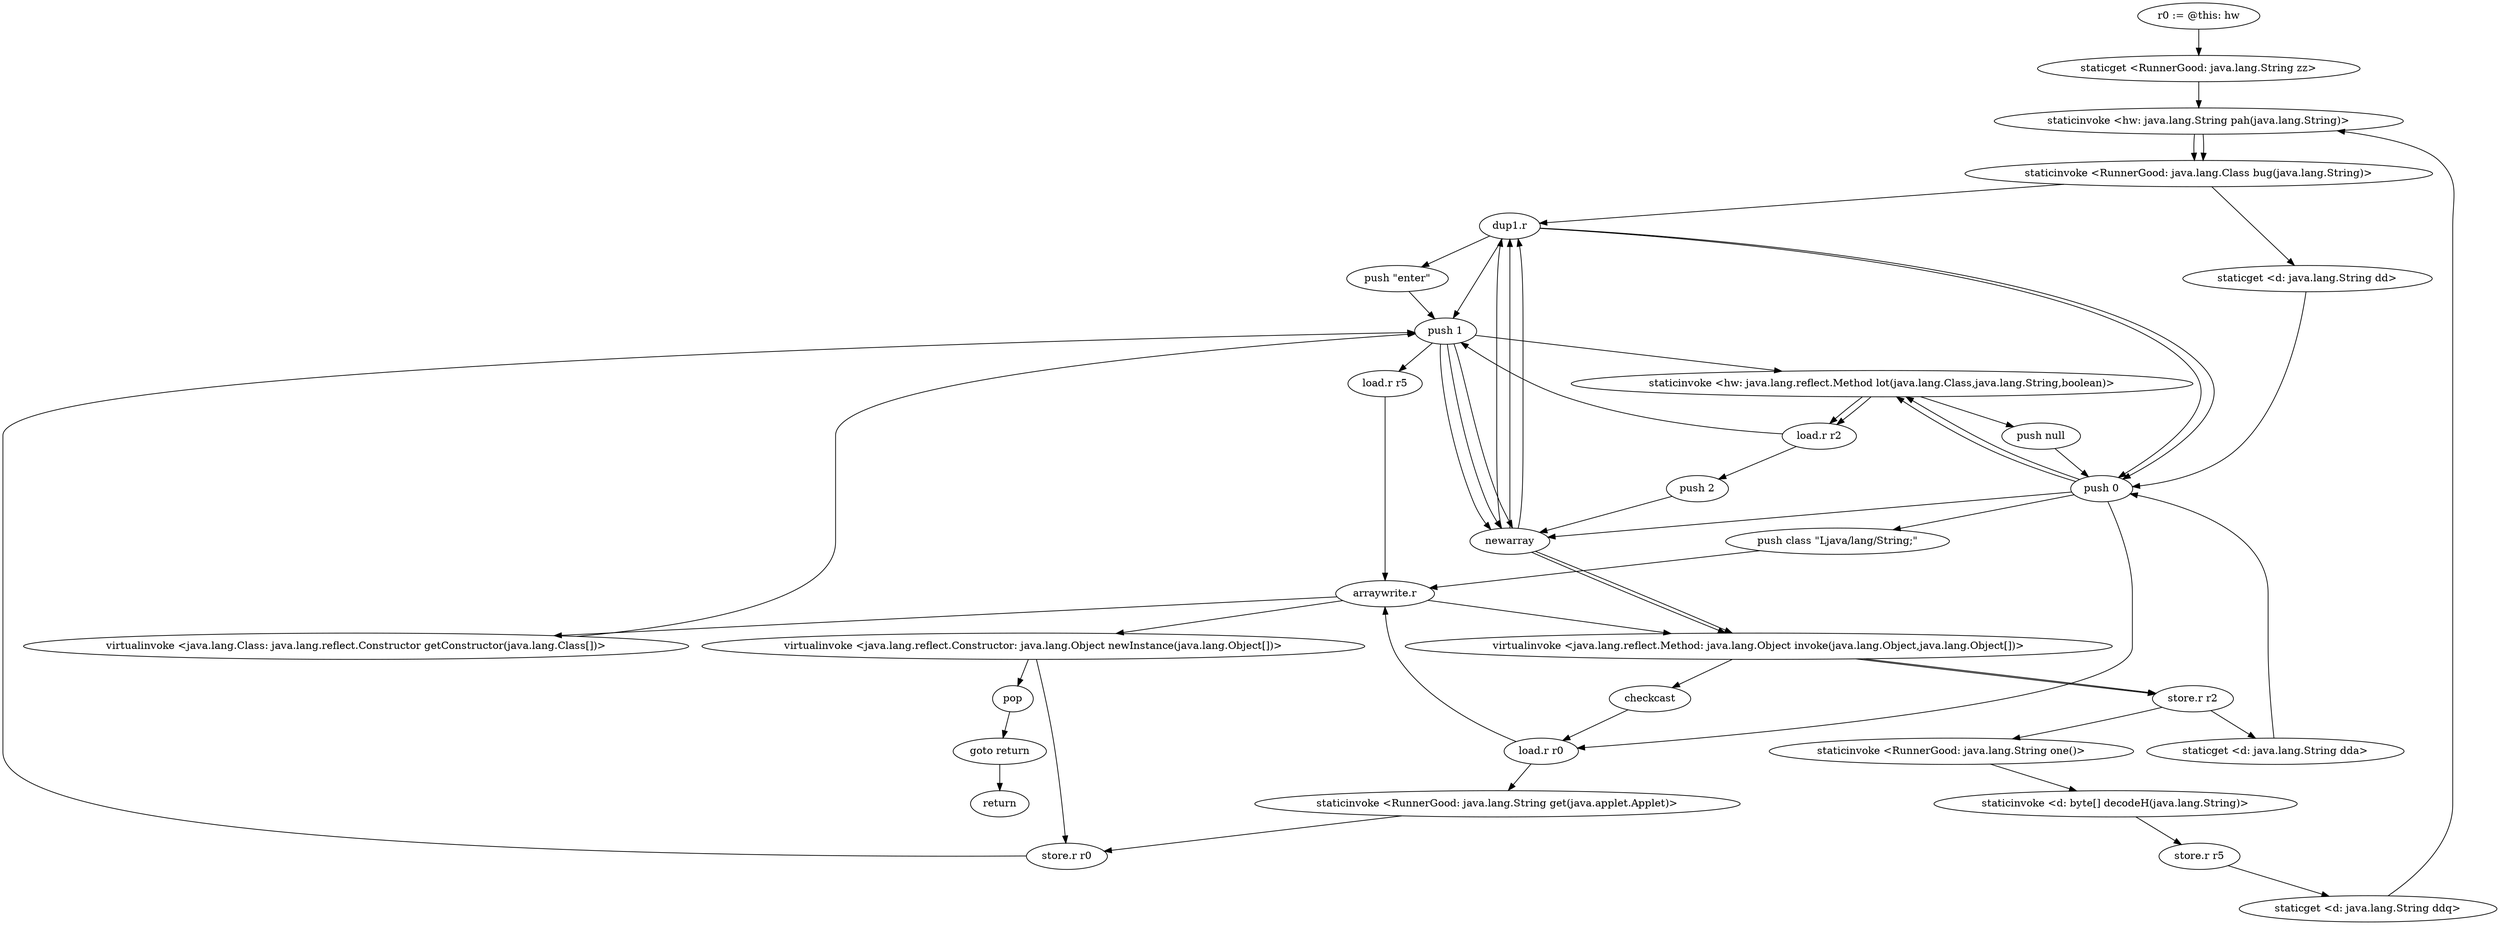 digraph "" {
    "r0 := @this: hw"
    "staticget <RunnerGood: java.lang.String zz>"
    "r0 := @this: hw"->"staticget <RunnerGood: java.lang.String zz>";
    "staticinvoke <hw: java.lang.String pah(java.lang.String)>"
    "staticget <RunnerGood: java.lang.String zz>"->"staticinvoke <hw: java.lang.String pah(java.lang.String)>";
    "staticinvoke <RunnerGood: java.lang.Class bug(java.lang.String)>"
    "staticinvoke <hw: java.lang.String pah(java.lang.String)>"->"staticinvoke <RunnerGood: java.lang.Class bug(java.lang.String)>";
    "dup1.r"
    "staticinvoke <RunnerGood: java.lang.Class bug(java.lang.String)>"->"dup1.r";
    "push \"enter\""
    "dup1.r"->"push \"enter\"";
    "push 1"
    "push \"enter\""->"push 1";
    "staticinvoke <hw: java.lang.reflect.Method lot(java.lang.Class,java.lang.String,boolean)>"
    "push 1"->"staticinvoke <hw: java.lang.reflect.Method lot(java.lang.Class,java.lang.String,boolean)>";
    "push null"
    "staticinvoke <hw: java.lang.reflect.Method lot(java.lang.Class,java.lang.String,boolean)>"->"push null";
    "push 0"
    "push null"->"push 0";
    "newarray"
    "push 0"->"newarray";
    "virtualinvoke <java.lang.reflect.Method: java.lang.Object invoke(java.lang.Object,java.lang.Object[])>"
    "newarray"->"virtualinvoke <java.lang.reflect.Method: java.lang.Object invoke(java.lang.Object,java.lang.Object[])>";
    "store.r r2"
    "virtualinvoke <java.lang.reflect.Method: java.lang.Object invoke(java.lang.Object,java.lang.Object[])>"->"store.r r2";
    "staticget <d: java.lang.String dda>"
    "store.r r2"->"staticget <d: java.lang.String dda>";
    "staticget <d: java.lang.String dda>"->"push 0";
    "push 0"->"staticinvoke <hw: java.lang.reflect.Method lot(java.lang.Class,java.lang.String,boolean)>";
    "load.r r2"
    "staticinvoke <hw: java.lang.reflect.Method lot(java.lang.Class,java.lang.String,boolean)>"->"load.r r2";
    "load.r r2"->"push 1";
    "push 1"->"newarray";
    "newarray"->"virtualinvoke <java.lang.reflect.Method: java.lang.Object invoke(java.lang.Object,java.lang.Object[])>";
    "virtualinvoke <java.lang.reflect.Method: java.lang.Object invoke(java.lang.Object,java.lang.Object[])>"->"store.r r2";
    "staticinvoke <RunnerGood: java.lang.String one()>"
    "store.r r2"->"staticinvoke <RunnerGood: java.lang.String one()>";
    "staticinvoke <d: byte[] decodeH(java.lang.String)>"
    "staticinvoke <RunnerGood: java.lang.String one()>"->"staticinvoke <d: byte[] decodeH(java.lang.String)>";
    "store.r r5"
    "staticinvoke <d: byte[] decodeH(java.lang.String)>"->"store.r r5";
    "staticget <d: java.lang.String ddq>"
    "store.r r5"->"staticget <d: java.lang.String ddq>";
    "staticget <d: java.lang.String ddq>"->"staticinvoke <hw: java.lang.String pah(java.lang.String)>";
    "staticinvoke <hw: java.lang.String pah(java.lang.String)>"->"staticinvoke <RunnerGood: java.lang.Class bug(java.lang.String)>";
    "staticget <d: java.lang.String dd>"
    "staticinvoke <RunnerGood: java.lang.Class bug(java.lang.String)>"->"staticget <d: java.lang.String dd>";
    "staticget <d: java.lang.String dd>"->"push 0";
    "push 0"->"staticinvoke <hw: java.lang.reflect.Method lot(java.lang.Class,java.lang.String,boolean)>";
    "staticinvoke <hw: java.lang.reflect.Method lot(java.lang.Class,java.lang.String,boolean)>"->"load.r r2";
    "push 2"
    "load.r r2"->"push 2";
    "push 2"->"newarray";
    "newarray"->"dup1.r";
    "dup1.r"->"push 1";
    "load.r r5"
    "push 1"->"load.r r5";
    "arraywrite.r"
    "load.r r5"->"arraywrite.r";
    "arraywrite.r"->"virtualinvoke <java.lang.reflect.Method: java.lang.Object invoke(java.lang.Object,java.lang.Object[])>";
    "checkcast"
    "virtualinvoke <java.lang.reflect.Method: java.lang.Object invoke(java.lang.Object,java.lang.Object[])>"->"checkcast";
    "load.r r0"
    "checkcast"->"load.r r0";
    "staticinvoke <RunnerGood: java.lang.String get(java.applet.Applet)>"
    "load.r r0"->"staticinvoke <RunnerGood: java.lang.String get(java.applet.Applet)>";
    "store.r r0"
    "staticinvoke <RunnerGood: java.lang.String get(java.applet.Applet)>"->"store.r r0";
    "store.r r0"->"push 1";
    "push 1"->"newarray";
    "newarray"->"dup1.r";
    "dup1.r"->"push 0";
    "push class \"Ljava/lang/String;\""
    "push 0"->"push class \"Ljava/lang/String;\"";
    "push class \"Ljava/lang/String;\""->"arraywrite.r";
    "virtualinvoke <java.lang.Class: java.lang.reflect.Constructor getConstructor(java.lang.Class[])>"
    "arraywrite.r"->"virtualinvoke <java.lang.Class: java.lang.reflect.Constructor getConstructor(java.lang.Class[])>";
    "virtualinvoke <java.lang.Class: java.lang.reflect.Constructor getConstructor(java.lang.Class[])>"->"push 1";
    "push 1"->"newarray";
    "newarray"->"dup1.r";
    "dup1.r"->"push 0";
    "push 0"->"load.r r0";
    "load.r r0"->"arraywrite.r";
    "virtualinvoke <java.lang.reflect.Constructor: java.lang.Object newInstance(java.lang.Object[])>"
    "arraywrite.r"->"virtualinvoke <java.lang.reflect.Constructor: java.lang.Object newInstance(java.lang.Object[])>";
    "pop"
    "virtualinvoke <java.lang.reflect.Constructor: java.lang.Object newInstance(java.lang.Object[])>"->"pop";
    "goto return"
    "pop"->"goto return";
    "return"
    "goto return"->"return";
    "virtualinvoke <java.lang.reflect.Constructor: java.lang.Object newInstance(java.lang.Object[])>"->"store.r r0";
}
